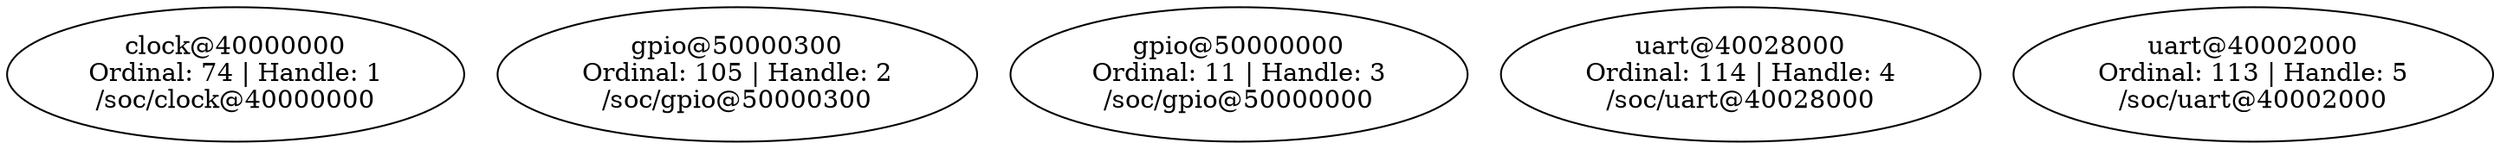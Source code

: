 // /home/peter/zephyrproject/zephyr/samples/basic/blinky/build/zephyr/zephyr_pre0.elf
digraph "Device dependency graph" {
	74 [label="clock@40000000\nOrdinal: 74 | Handle: 1\n/soc/clock@40000000"]
	105 [label="gpio@50000300\nOrdinal: 105 | Handle: 2\n/soc/gpio@50000300"]
	11 [label="gpio@50000000\nOrdinal: 11 | Handle: 3\n/soc/gpio@50000000"]
	114 [label="uart@40028000\nOrdinal: 114 | Handle: 4\n/soc/uart@40028000"]
	113 [label="uart@40002000\nOrdinal: 113 | Handle: 5\n/soc/uart@40002000"]
}
